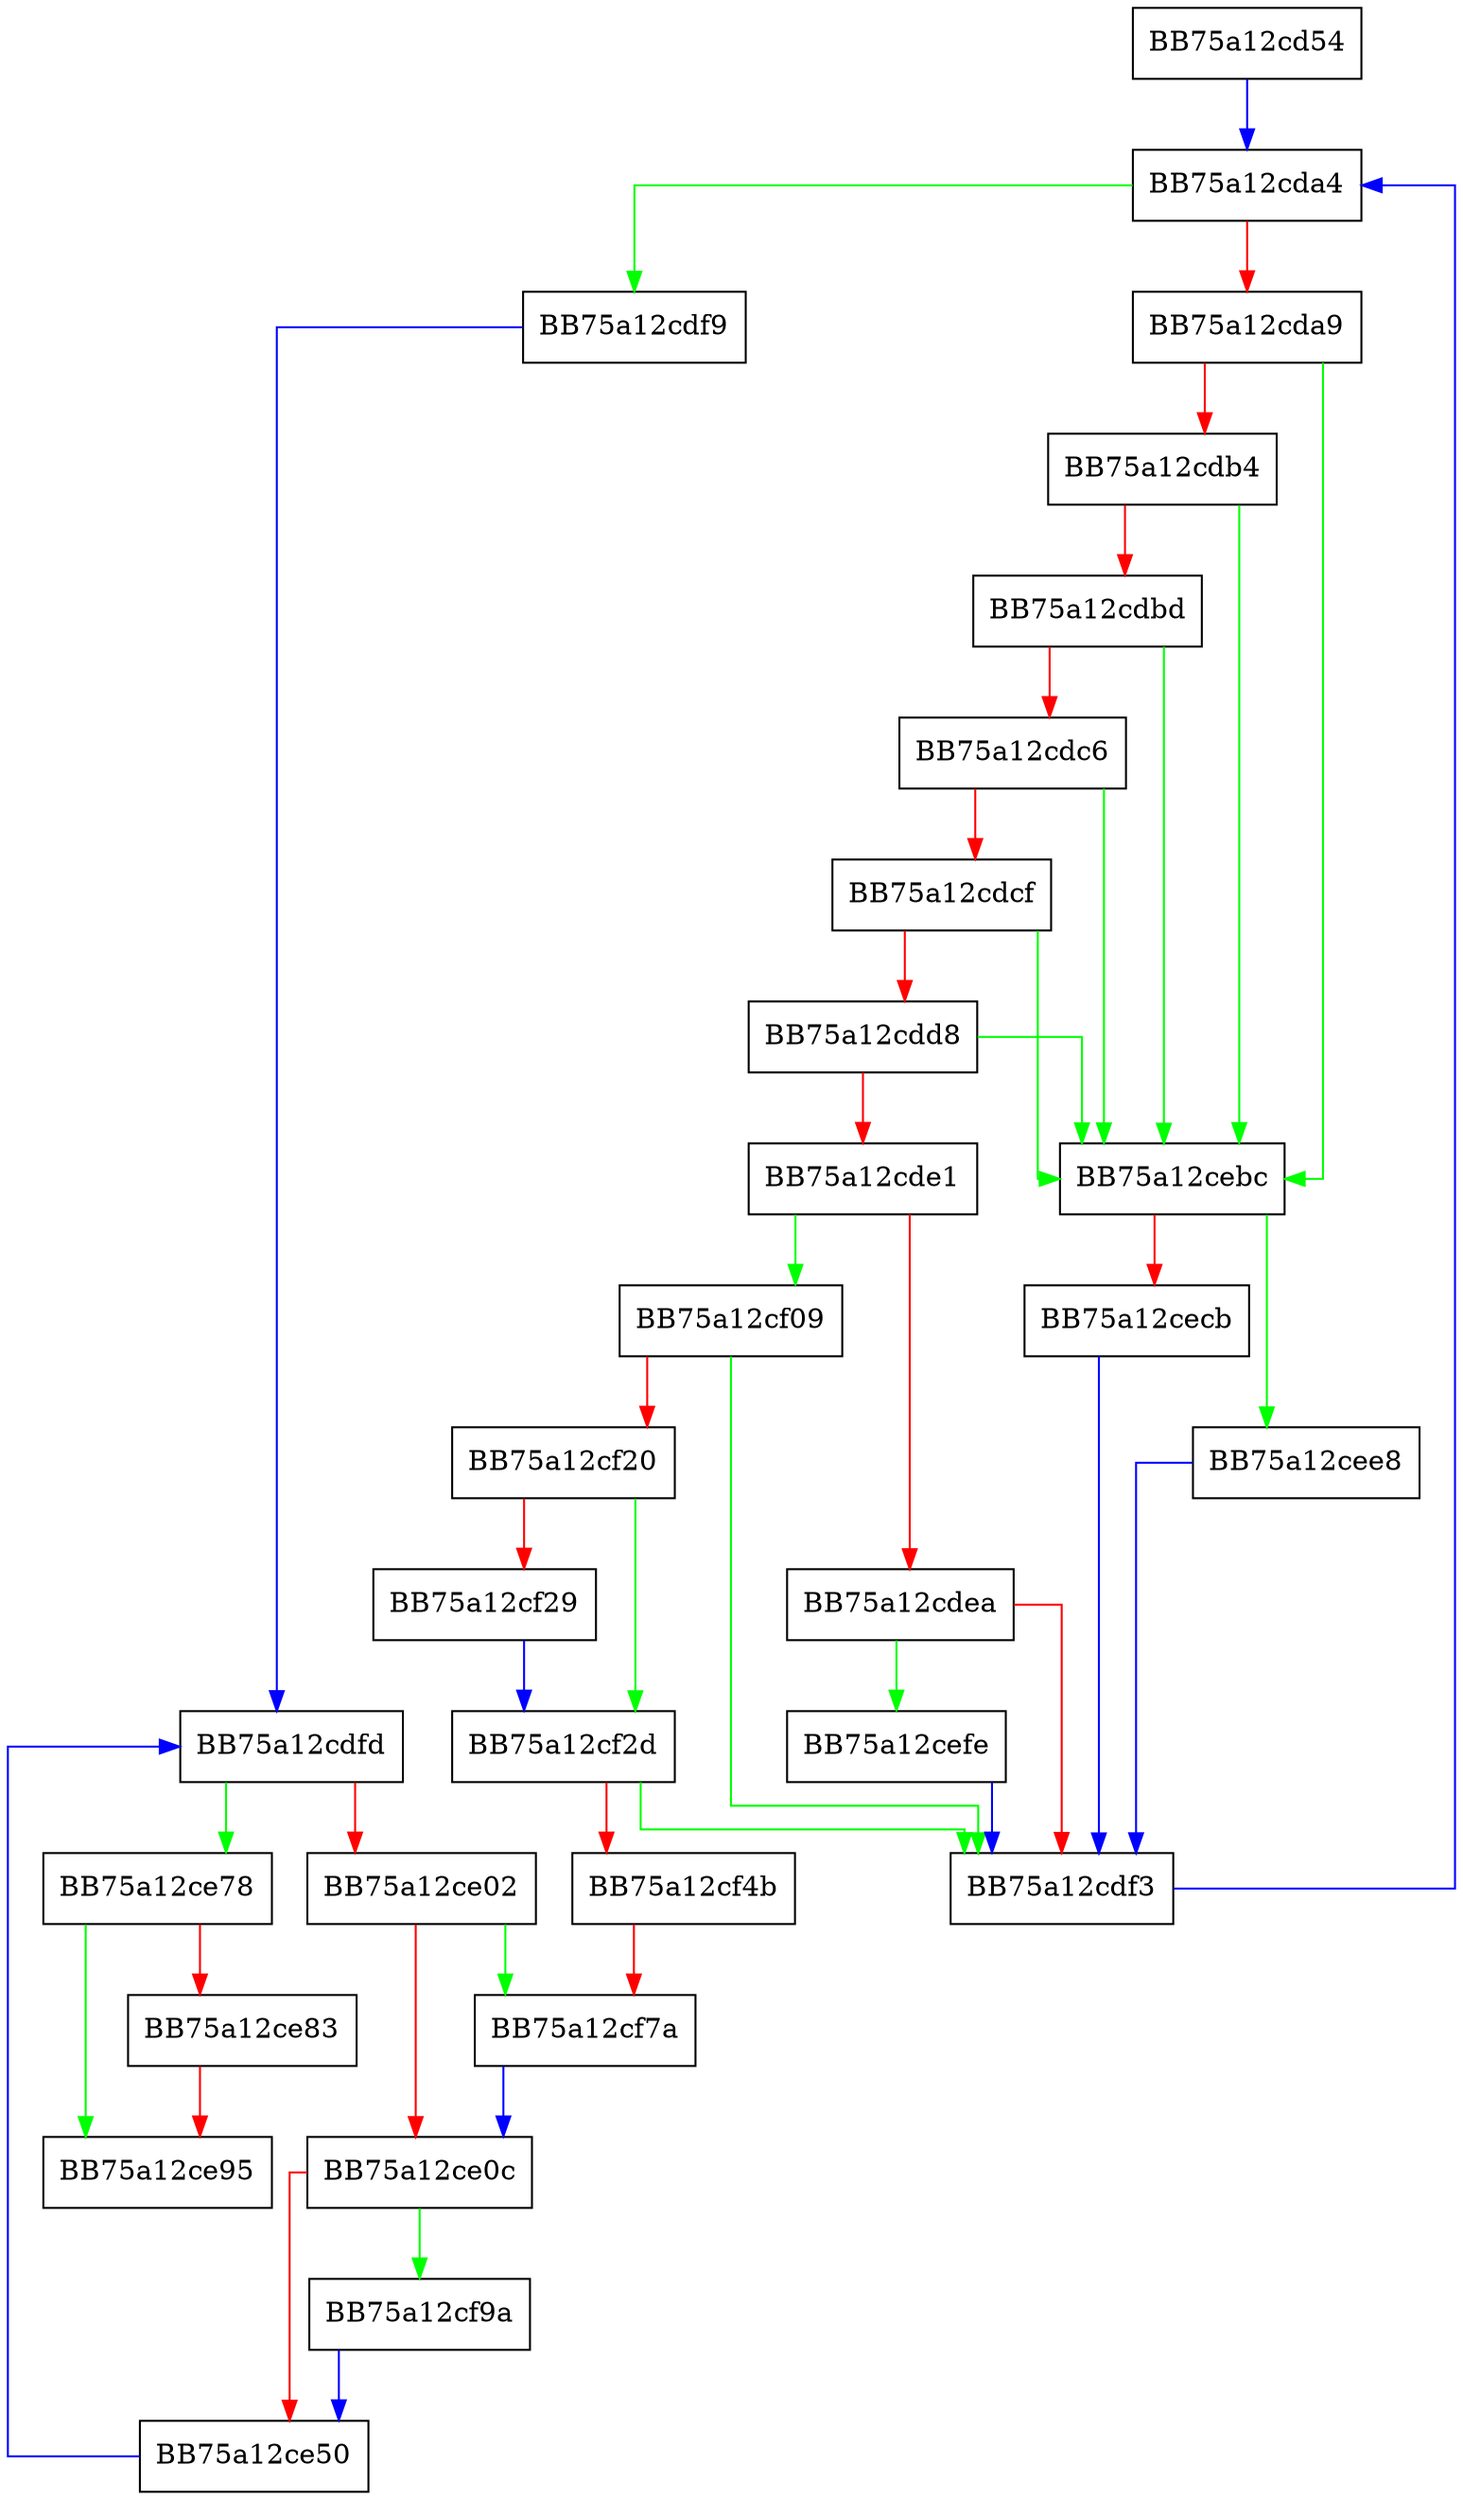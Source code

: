 digraph create_startmaps {
  node [shape="box"];
  graph [splines=ortho];
  BB75a12cd54 -> BB75a12cda4 [color="blue"];
  BB75a12cda4 -> BB75a12cdf9 [color="green"];
  BB75a12cda4 -> BB75a12cda9 [color="red"];
  BB75a12cda9 -> BB75a12cebc [color="green"];
  BB75a12cda9 -> BB75a12cdb4 [color="red"];
  BB75a12cdb4 -> BB75a12cebc [color="green"];
  BB75a12cdb4 -> BB75a12cdbd [color="red"];
  BB75a12cdbd -> BB75a12cebc [color="green"];
  BB75a12cdbd -> BB75a12cdc6 [color="red"];
  BB75a12cdc6 -> BB75a12cebc [color="green"];
  BB75a12cdc6 -> BB75a12cdcf [color="red"];
  BB75a12cdcf -> BB75a12cebc [color="green"];
  BB75a12cdcf -> BB75a12cdd8 [color="red"];
  BB75a12cdd8 -> BB75a12cebc [color="green"];
  BB75a12cdd8 -> BB75a12cde1 [color="red"];
  BB75a12cde1 -> BB75a12cf09 [color="green"];
  BB75a12cde1 -> BB75a12cdea [color="red"];
  BB75a12cdea -> BB75a12cefe [color="green"];
  BB75a12cdea -> BB75a12cdf3 [color="red"];
  BB75a12cdf3 -> BB75a12cda4 [color="blue"];
  BB75a12cdf9 -> BB75a12cdfd [color="blue"];
  BB75a12cdfd -> BB75a12ce78 [color="green"];
  BB75a12cdfd -> BB75a12ce02 [color="red"];
  BB75a12ce02 -> BB75a12cf7a [color="green"];
  BB75a12ce02 -> BB75a12ce0c [color="red"];
  BB75a12ce0c -> BB75a12cf9a [color="green"];
  BB75a12ce0c -> BB75a12ce50 [color="red"];
  BB75a12ce50 -> BB75a12cdfd [color="blue"];
  BB75a12ce78 -> BB75a12ce95 [color="green"];
  BB75a12ce78 -> BB75a12ce83 [color="red"];
  BB75a12ce83 -> BB75a12ce95 [color="red"];
  BB75a12cebc -> BB75a12cee8 [color="green"];
  BB75a12cebc -> BB75a12cecb [color="red"];
  BB75a12cecb -> BB75a12cdf3 [color="blue"];
  BB75a12cee8 -> BB75a12cdf3 [color="blue"];
  BB75a12cefe -> BB75a12cdf3 [color="blue"];
  BB75a12cf09 -> BB75a12cdf3 [color="green"];
  BB75a12cf09 -> BB75a12cf20 [color="red"];
  BB75a12cf20 -> BB75a12cf2d [color="green"];
  BB75a12cf20 -> BB75a12cf29 [color="red"];
  BB75a12cf29 -> BB75a12cf2d [color="blue"];
  BB75a12cf2d -> BB75a12cdf3 [color="green"];
  BB75a12cf2d -> BB75a12cf4b [color="red"];
  BB75a12cf4b -> BB75a12cf7a [color="red"];
  BB75a12cf7a -> BB75a12ce0c [color="blue"];
  BB75a12cf9a -> BB75a12ce50 [color="blue"];
}